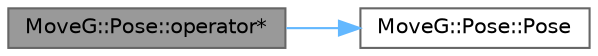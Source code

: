 digraph "MoveG::Pose::operator*"
{
 // INTERACTIVE_SVG=YES
 // LATEX_PDF_SIZE
  bgcolor="transparent";
  edge [fontname=Helvetica,fontsize=10,labelfontname=Helvetica,labelfontsize=10];
  node [fontname=Helvetica,fontsize=10,shape=box,height=0.2,width=0.4];
  rankdir="LR";
  Node1 [id="Node000001",label="MoveG::Pose::operator*",height=0.2,width=0.4,color="gray40", fillcolor="grey60", style="filled", fontcolor="black",tooltip="Composition of two poses."];
  Node1 -> Node2 [id="edge1_Node000001_Node000002",color="steelblue1",style="solid",tooltip=" "];
  Node2 [id="Node000002",label="MoveG::Pose::Pose",height=0.2,width=0.4,color="grey40", fillcolor="white", style="filled",URL="$classMoveG_1_1Pose.html#a42e31aa4f1b8959e422bc55d45d0a246",tooltip="Default constructor."];
}
